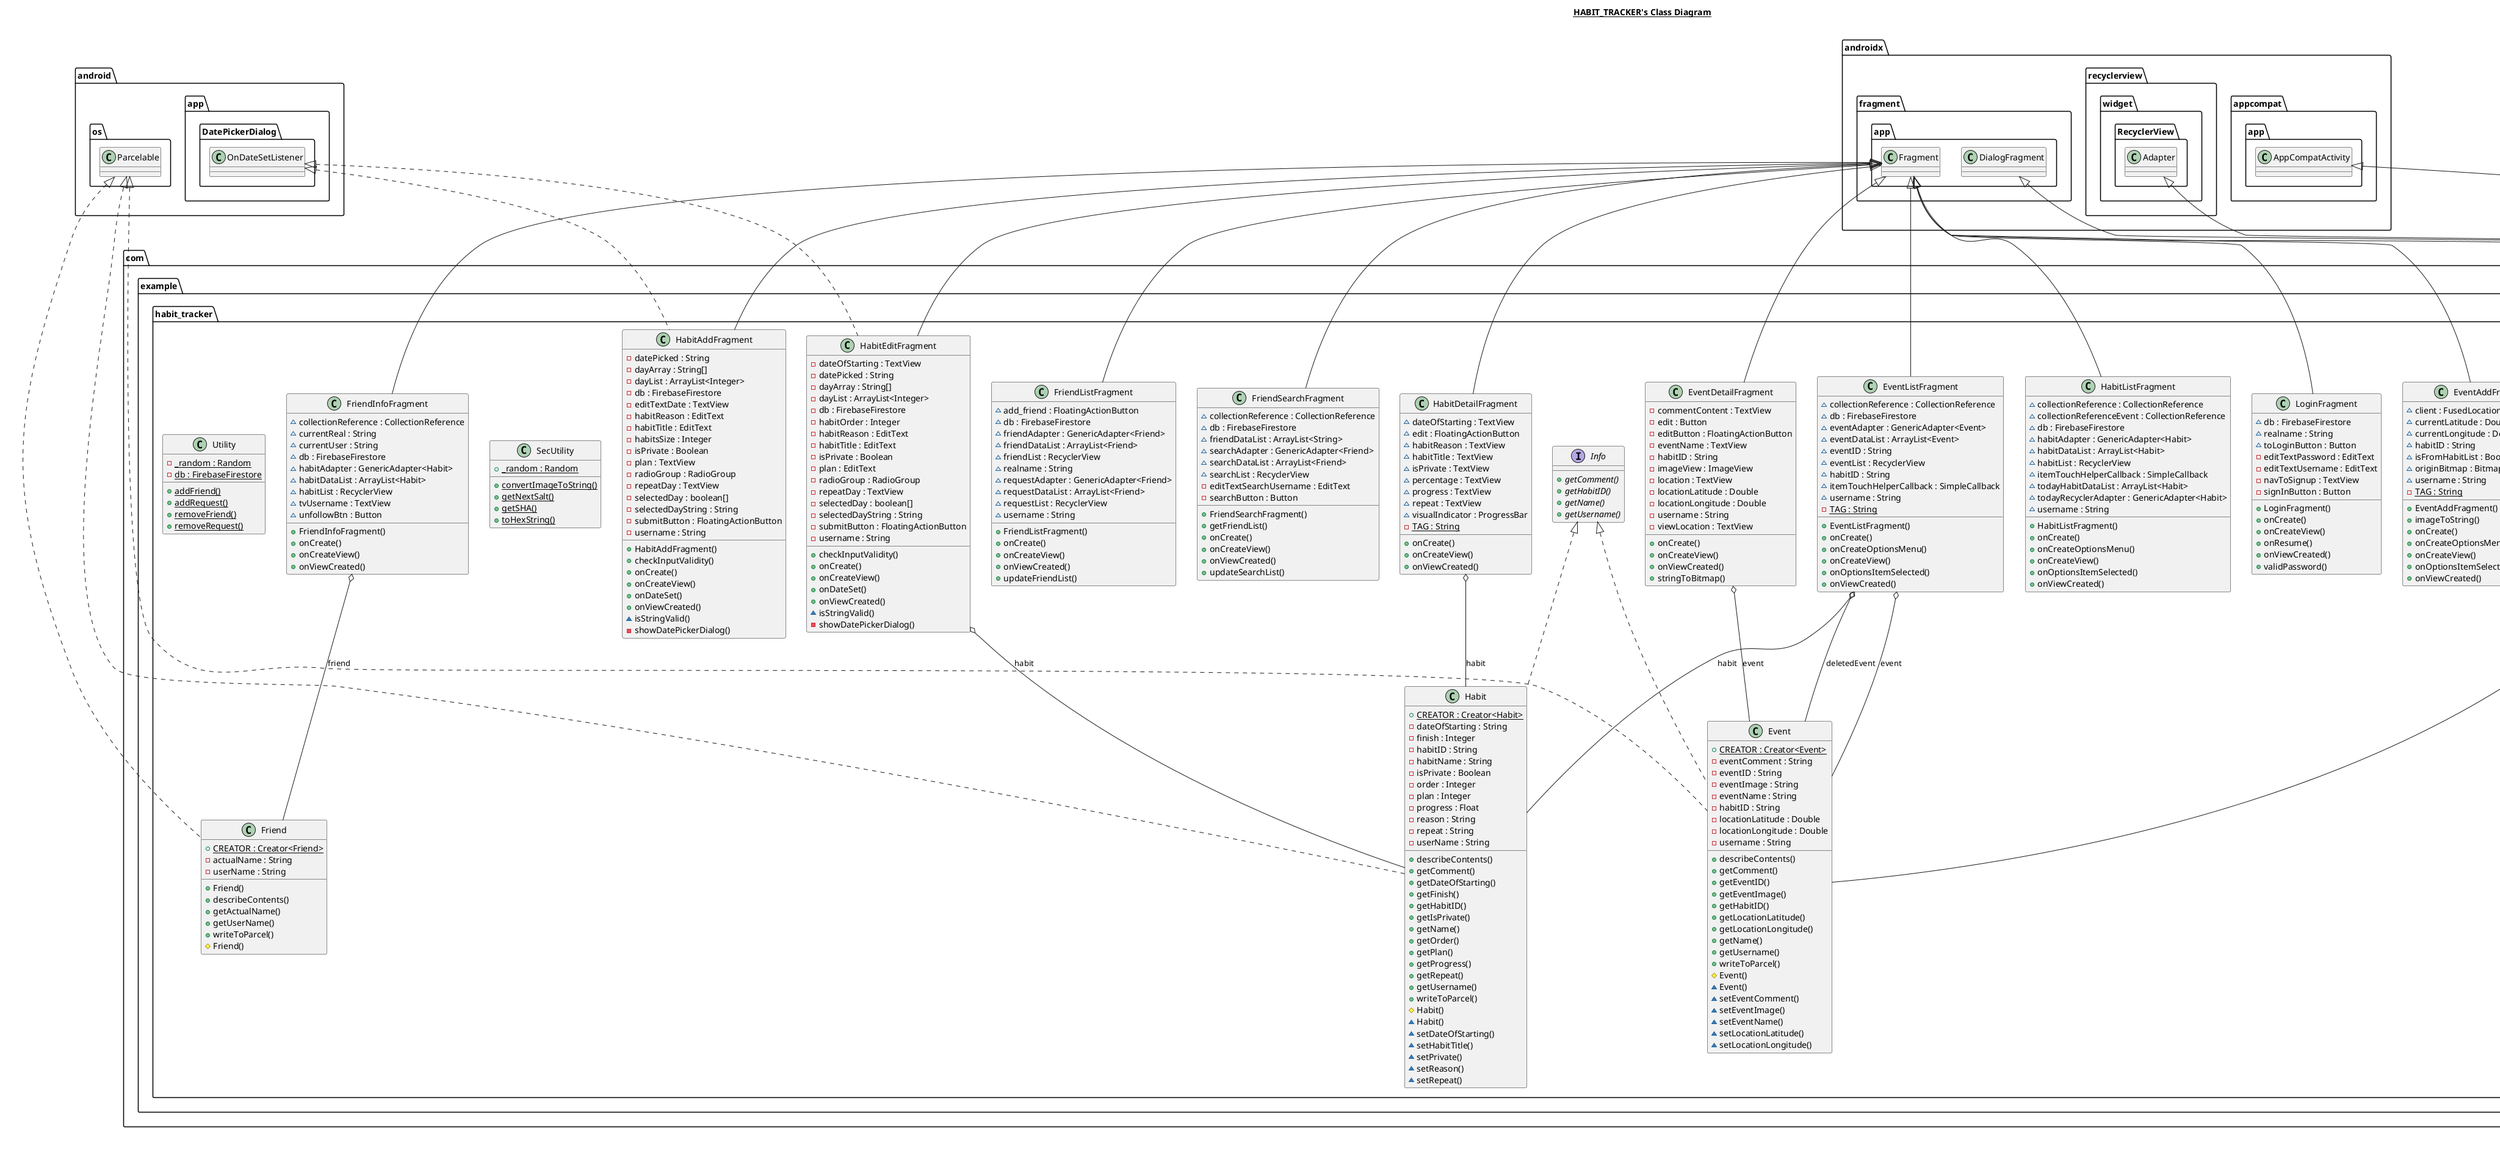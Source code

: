 @startuml

title __HABIT_TRACKER's Class Diagram__\n

  namespace com.example.habit_tracker {
    class com.example.habit_tracker.Event {
        {static} + CREATOR : Creator<Event>
        - eventComment : String
        - eventID : String
        - eventImage : String
        - eventName : String
        - habitID : String
        - locationLatitude : Double
        - locationLongitude : Double
        - username : String
        + describeContents()
        + getComment()
        + getEventID()
        + getEventImage()
        + getHabitID()
        + getLocationLatitude()
        + getLocationLongitude()
        + getName()
        + getUsername()
        + writeToParcel()
        # Event()
        ~ Event()
        ~ setEventComment()
        ~ setEventImage()
        ~ setEventName()
        ~ setLocationLatitude()
        ~ setLocationLongitude()
    }
  }
  

  namespace com.example.habit_tracker {
    class com.example.habit_tracker.EventAddFragment {
        ~ client : FusedLocationProviderClient
        ~ currentLatitude : Double
        ~ currentLongitude : Double
        ~ habitID : String
        ~ isFromHabitList : Boolean
        ~ originBitmap : Bitmap
        ~ username : String
        {static} - TAG : String
        + EventAddFragment()
        + imageToString()
        + onCreate()
        + onCreateOptionsMenu()
        + onCreateView()
        + onOptionsItemSelected()
        + onViewCreated()
    }
  }
  

  namespace com.example.habit_tracker {
    class com.example.habit_tracker.EventDetailFragment {
        - commentContent : TextView
        - edit : Button
        - editButton : FloatingActionButton
        - eventName : TextView
        - habitID : String
        - imageView : ImageView
        - location : TextView
        - locationLatitude : Double
        - locationLongitude : Double
        - username : String
        - viewLocation : TextView
        + onCreate()
        + onCreateView()
        + onViewCreated()
        + stringToBitmap()
    }
  }
  

  namespace com.example.habit_tracker {
    class com.example.habit_tracker.EventEditFragment {
        ~ client : FusedLocationProviderClient
        ~ currentLatitude : Double
        ~ currentLongitude : Double
        ~ originBitmap : Bitmap
        - commentContent : EditText
        - db : FirebaseFirestore
        - habitID : String
        - hasLocation : TextView
        - imageButton : ImageButton
        - nameContent : EditText
        - noLocation : TextView
        - submit : FloatingActionButton
        - username : String
        + imageToString()
        + onCreate()
        + onCreateOptionsMenu()
        + onCreateView()
        + onOptionsItemSelected()
        + onViewCreated()
        + stringToBitmap()
    }
  }
  

  namespace com.example.habit_tracker {
    class com.example.habit_tracker.EventListFragment {
        ~ collectionReference : CollectionReference
        ~ db : FirebaseFirestore
        ~ eventAdapter : GenericAdapter<Event>
        ~ eventDataList : ArrayList<Event>
        ~ eventID : String
        ~ eventList : RecyclerView
        ~ habitID : String
        ~ itemTouchHelperCallback : SimpleCallback
        ~ username : String
        {static} - TAG : String
        + EventListFragment()
        + onCreate()
        + onCreateOptionsMenu()
        + onCreateView()
        + onOptionsItemSelected()
        + onViewCreated()
    }
  }
  

  namespace com.example.habit_tracker {
    class com.example.habit_tracker.Friend {
        {static} + CREATOR : Creator<Friend>
        - actualName : String
        - userName : String
        + Friend()
        + describeContents()
        + getActualName()
        + getUserName()
        + writeToParcel()
        # Friend()
    }
  }
  

  namespace com.example.habit_tracker {
    class com.example.habit_tracker.FriendInfoFragment {
        ~ collectionReference : CollectionReference
        ~ currentReal : String
        ~ currentUser : String
        ~ db : FirebaseFirestore
        ~ habitAdapter : GenericAdapter<Habit>
        ~ habitDataList : ArrayList<Habit>
        ~ habitList : RecyclerView
        ~ tvUsername : TextView
        ~ unfollowBtn : Button
        + FriendInfoFragment()
        + onCreate()
        + onCreateView()
        + onViewCreated()
    }
  }
  

  namespace com.example.habit_tracker {
    class com.example.habit_tracker.FriendListFragment {
        ~ add_friend : FloatingActionButton
        ~ db : FirebaseFirestore
        ~ friendAdapter : GenericAdapter<Friend>
        ~ friendDataList : ArrayList<Friend>
        ~ friendList : RecyclerView
        ~ realname : String
        ~ requestAdapter : GenericAdapter<Friend>
        ~ requestDataList : ArrayList<Friend>
        ~ requestList : RecyclerView
        ~ username : String
        + FriendListFragment()
        + onCreate()
        + onCreateView()
        + onViewCreated()
        + updateFriendList()
    }
  }
  

  namespace com.example.habit_tracker {
    class com.example.habit_tracker.FriendSearchFragment {
        ~ collectionReference : CollectionReference
        ~ db : FirebaseFirestore
        ~ friendDataList : ArrayList<String>
        ~ searchAdapter : GenericAdapter<Friend>
        ~ searchDataList : ArrayList<Friend>
        ~ searchList : RecyclerView
        - editTextSearchUsername : EditText
        - searchButton : Button
        + FriendSearchFragment()
        + getFriendList()
        + onCreate()
        + onCreateView()
        + onViewCreated()
        + updateSearchList()
    }
  }
  

  namespace com.example.habit_tracker {
    abstract class com.example.habit_tracker.GenericAdapter {
        - context : Context
        - items : ArrayList<T>
        + GenericAdapter()
        + getItemCount()
        {abstract} + onBindData()
        + onBindViewHolder()
        + onCreateViewHolder()
        {abstract} + setViewHolder()
    }
  }
  

  namespace com.example.habit_tracker {
    class com.example.habit_tracker.Habit {
        {static} + CREATOR : Creator<Habit>
        - dateOfStarting : String
        - finish : Integer
        - habitID : String
        - habitName : String
        - isPrivate : Boolean
        - order : Integer
        - plan : Integer
        - progress : Float
        - reason : String
        - repeat : String
        - userName : String
        + describeContents()
        + getComment()
        + getDateOfStarting()
        + getFinish()
        + getHabitID()
        + getIsPrivate()
        + getName()
        + getOrder()
        + getPlan()
        + getProgress()
        + getRepeat()
        + getUsername()
        + writeToParcel()
        # Habit()
        ~ Habit()
        ~ setDateOfStarting()
        ~ setHabitTitle()
        ~ setPrivate()
        ~ setReason()
        ~ setRepeat()
    }
  }
  

  namespace com.example.habit_tracker {
    class com.example.habit_tracker.HabitAddFragment {
        - datePicked : String
        - dayArray : String[]
        - dayList : ArrayList<Integer>
        - db : FirebaseFirestore
        - editTextDate : TextView
        - habitReason : EditText
        - habitTitle : EditText
        - habitsSize : Integer
        - isPrivate : Boolean
        - plan : TextView
        - radioGroup : RadioGroup
        - repeatDay : TextView
        - selectedDay : boolean[]
        - selectedDayString : String
        - submitButton : FloatingActionButton
        - username : String
        + HabitAddFragment()
        + checkInputValidity()
        + onCreate()
        + onCreateView()
        + onDateSet()
        + onViewCreated()
        ~ isStringValid()
        - showDatePickerDialog()
    }
  }
  

  namespace com.example.habit_tracker {
    class com.example.habit_tracker.HabitDetailFragment {
        ~ dateOfStarting : TextView
        ~ edit : FloatingActionButton
        ~ habitReason : TextView
        ~ habitTitle : TextView
        ~ isPrivate : TextView
        ~ percentage : TextView
        ~ progress : TextView
        ~ repeat : TextView
        ~ visualIndicator : ProgressBar
        {static} - TAG : String
        + onCreate()
        + onCreateView()
        + onViewCreated()
    }
  }
  

  namespace com.example.habit_tracker {
    class com.example.habit_tracker.HabitEditFragment {
        - dateOfStarting : TextView
        - datePicked : String
        - dayArray : String[]
        - dayList : ArrayList<Integer>
        - db : FirebaseFirestore
        - habitOrder : Integer
        - habitReason : EditText
        - habitTitle : EditText
        - isPrivate : Boolean
        - plan : EditText
        - radioGroup : RadioGroup
        - repeatDay : TextView
        - selectedDay : boolean[]
        - selectedDayString : String
        - submitButton : FloatingActionButton
        - username : String
        + checkInputValidity()
        + onCreate()
        + onCreateView()
        + onDateSet()
        + onViewCreated()
        ~ isStringValid()
        - showDatePickerDialog()
    }
  }
  

  namespace com.example.habit_tracker {
    class com.example.habit_tracker.HabitListFragment {
        ~ collectionReference : CollectionReference
        ~ collectionReferenceEvent : CollectionReference
        ~ db : FirebaseFirestore
        ~ habitAdapter : GenericAdapter<Habit>
        ~ habitDataList : ArrayList<Habit>
        ~ habitList : RecyclerView
        ~ itemTouchHelperCallback : SimpleCallback
        ~ todayHabitDataList : ArrayList<Habit>
        ~ todayRecyclerAdapter : GenericAdapter<Habit>
        ~ username : String
        + HabitListFragment()
        + onCreate()
        + onCreateOptionsMenu()
        + onCreateView()
        + onOptionsItemSelected()
        + onViewCreated()
    }
  }
  

  namespace com.example.habit_tracker {
    interface com.example.habit_tracker.Info {
        {abstract} + getComment()
        {abstract} + getHabitID()
        {abstract} + getName()
        {abstract} + getUsername()
    }
  }
  

  namespace com.example.habit_tracker {
    class com.example.habit_tracker.LoginFragment {
        ~ db : FirebaseFirestore
        ~ realname : String
        ~ toLoginButton : Button
        - editTextPassword : EditText
        - editTextUsername : EditText
        - navToSignup : TextView
        - signInButton : Button
        + LoginFragment()
        + onCreate()
        + onCreateView()
        + onResume()
        + onViewCreated()
        + validPassword()
    }
  }
  

  namespace com.example.habit_tracker {
    class com.example.habit_tracker.MainActivity {
        ~ db : FirebaseFirestore
        ~ fragment : Fragment
        ~ fragmentManager : FragmentManager
        ~ fragmentTransaction : FragmentTransaction
        ~ navController : NavController
        + onCreateOptionsMenu()
        + onSupportNavigateUp()
        # onCreate()
    }
  }
  

  namespace com.example.habit_tracker {
    class com.example.habit_tracker.SecUtility {
        {static} + _random : Random
        {static} + convertImageToString()
        {static} + getNextSalt()
        {static} + getSHA()
        {static} + toHexString()
    }
  }
  

  namespace com.example.habit_tracker {
    class com.example.habit_tracker.SignupFragment {
        {static} - _random : Random
        - db : FirebaseFirestore
        - firstPassword : EditText
        - realName : EditText
        - returnToLoginButton : TextView
        - secondPassword : EditText
        - signupButton : Button
        - username : EditText
        + SignupFragment()
        {static} + checkFirstPassValid()
        {static} + checkRealnameValid()
        {static} + checkSecondPassValid()
        {static} + checkUsernameValid()
        + onCreate()
        + onCreateView()
        + onViewCreated()
    }
  }
  

  namespace com.example.habit_tracker {
    class com.example.habit_tracker.Utility {
        {static} - _random : Random
        {static} - db : FirebaseFirestore
        {static} + addFriend()
        {static} + addRequest()
        {static} + removeFriend()
        {static} + removeRequest()
    }
  }
  

  com.example.habit_tracker.Event .up.|> android.os.Parcelable
  com.example.habit_tracker.Event .up.|> com.example.habit_tracker.Info
  com.example.habit_tracker.EventAddFragment -up-|> androidx.fragment.app.Fragment
  com.example.habit_tracker.EventDetailFragment -up-|> androidx.fragment.app.Fragment
  com.example.habit_tracker.EventDetailFragment o-- com.example.habit_tracker.Event : event
  com.example.habit_tracker.EventEditFragment -up-|> androidx.fragment.app.Fragment
  com.example.habit_tracker.EventEditFragment o-- com.example.habit_tracker.Event : event
  com.example.habit_tracker.EventListFragment -up-|> androidx.fragment.app.Fragment
  com.example.habit_tracker.EventListFragment o-- com.example.habit_tracker.Event : deletedEvent
  com.example.habit_tracker.EventListFragment o-- com.example.habit_tracker.Event : event
  com.example.habit_tracker.EventListFragment o-- com.example.habit_tracker.Habit : habit
  com.example.habit_tracker.Friend .up.|> android.os.Parcelable
  com.example.habit_tracker.FriendInfoFragment -up-|> androidx.fragment.app.Fragment
  com.example.habit_tracker.FriendInfoFragment o-- com.example.habit_tracker.Friend : friend
  com.example.habit_tracker.FriendListFragment -up-|> androidx.fragment.app.Fragment
  com.example.habit_tracker.FriendSearchFragment -up-|> androidx.fragment.app.Fragment
  com.example.habit_tracker.GenericAdapter -up-|> androidx.recyclerview.widget.RecyclerView.Adapter
  com.example.habit_tracker.Habit .up.|> android.os.Parcelable
  com.example.habit_tracker.Habit .up.|> com.example.habit_tracker.Info
  com.example.habit_tracker.HabitAddFragment .up.|> android.app.DatePickerDialog.OnDateSetListener
  com.example.habit_tracker.HabitAddFragment -up-|> androidx.fragment.app.Fragment
  com.example.habit_tracker.HabitDetailFragment -up-|> androidx.fragment.app.Fragment
  com.example.habit_tracker.HabitDetailFragment o-- com.example.habit_tracker.Habit : habit
  com.example.habit_tracker.HabitEditFragment .up.|> android.app.DatePickerDialog.OnDateSetListener
  com.example.habit_tracker.HabitEditFragment -up-|> androidx.fragment.app.Fragment
  com.example.habit_tracker.HabitEditFragment o-- com.example.habit_tracker.Habit : habit
  com.example.habit_tracker.HabitListFragment -up-|> androidx.fragment.app.Fragment
  com.example.habit_tracker.LoginFragment -up-|> androidx.fragment.app.Fragment
  com.example.habit_tracker.MainActivity -up-|> androidx.appcompat.app.AppCompatActivity
  com.example.habit_tracker.SignupFragment -up-|> androidx.fragment.app.DialogFragment


right footer


PlantUML diagram generated by SketchIt! (https://bitbucket.org/pmesmeur/sketch.it)
For more information about this tool, please contact philippe.mesmeur@gmail.com
endfooter

@enduml
